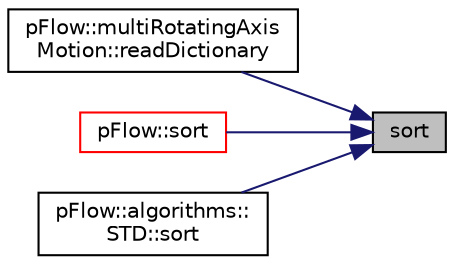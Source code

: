 digraph "sort"
{
 // LATEX_PDF_SIZE
  edge [fontname="Helvetica",fontsize="10",labelfontname="Helvetica",labelfontsize="10"];
  node [fontname="Helvetica",fontsize="10",shape=record];
  rankdir="RL";
  Node1 [label="sort",height=0.2,width=0.4,color="black", fillcolor="grey75", style="filled", fontcolor="black",tooltip=" "];
  Node1 -> Node2 [dir="back",color="midnightblue",fontsize="10",style="solid",fontname="Helvetica"];
  Node2 [label="pFlow::multiRotatingAxis\lMotion::readDictionary",height=0.2,width=0.4,color="black", fillcolor="white", style="filled",URL="$classpFlow_1_1multiRotatingAxisMotion.html#a3ee94dd32f4df1490653290d2919dc52",tooltip="Read from a dictionary."];
  Node1 -> Node3 [dir="back",color="midnightblue",fontsize="10",style="solid",fontname="Helvetica"];
  Node3 [label="pFlow::sort",height=0.2,width=0.4,color="red", fillcolor="white", style="filled",URL="$namespacepFlow.html#a2696828043937bad8dbfd037e59b6a26",tooltip=" "];
  Node1 -> Node7 [dir="back",color="midnightblue",fontsize="10",style="solid",fontname="Helvetica"];
  Node7 [label="pFlow::algorithms::\lSTD::sort",height=0.2,width=0.4,color="black", fillcolor="white", style="filled",URL="$namespacepFlow_1_1algorithms_1_1STD.html#a4a07b7729b1205459f95e03bce7f9f14",tooltip=" "];
}

